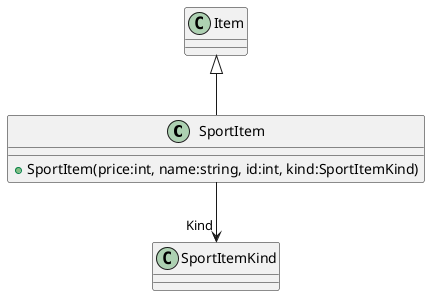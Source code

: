 @startuml
class SportItem {
    + SportItem(price:int, name:string, id:int, kind:SportItemKind)
}
Item <|-- SportItem
SportItem --> "Kind" SportItemKind
@enduml
